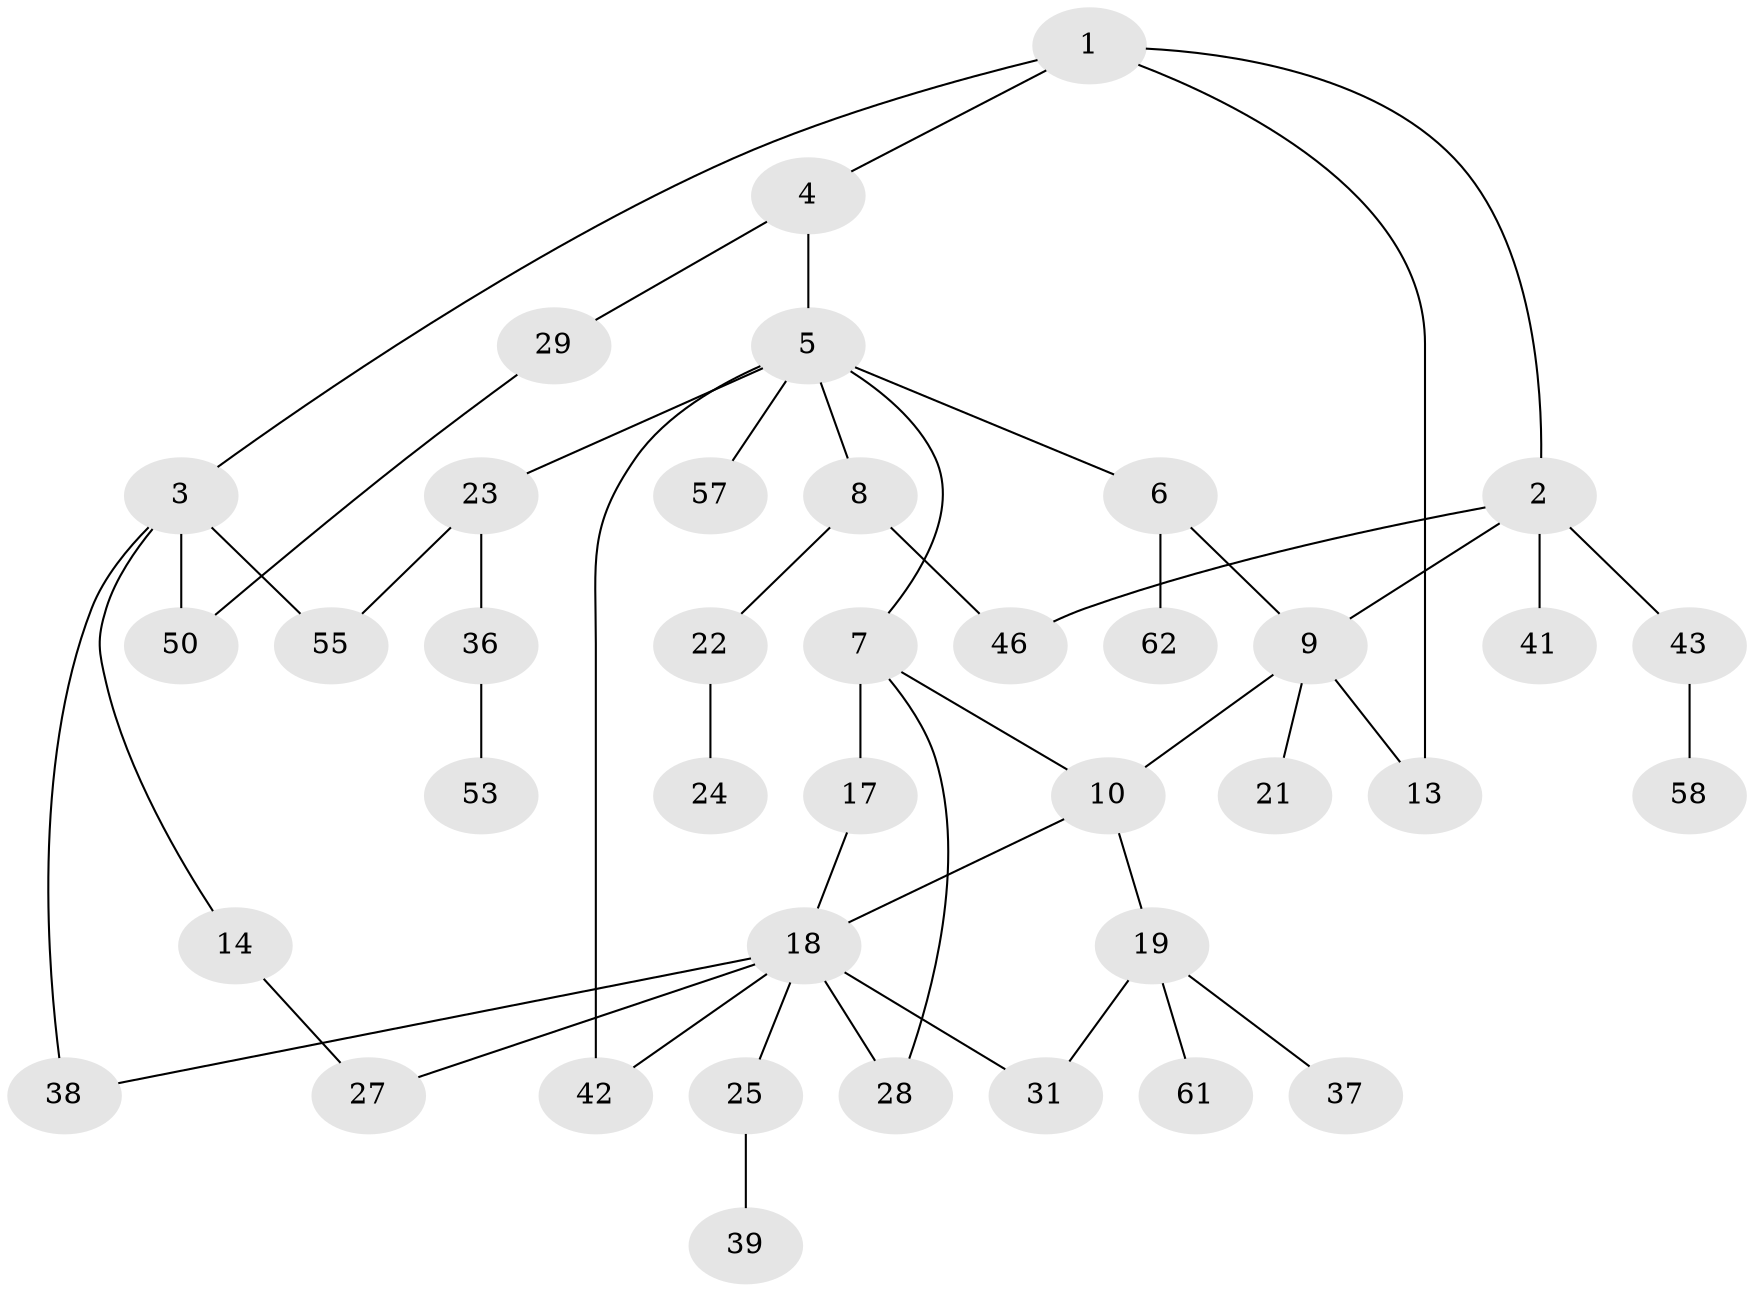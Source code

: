 // Generated by graph-tools (version 1.1) at 2025/23/03/03/25 07:23:32]
// undirected, 39 vertices, 50 edges
graph export_dot {
graph [start="1"]
  node [color=gray90,style=filled];
  1 [super="+63"];
  2 [super="+15"];
  3 [super="+59"];
  4 [super="+12"];
  5 [super="+45"];
  6 [super="+11"];
  7 [super="+30"];
  8 [super="+47"];
  9 [super="+16"];
  10;
  13 [super="+40"];
  14 [super="+20"];
  17 [super="+33"];
  18 [super="+26"];
  19 [super="+56"];
  21;
  22;
  23 [super="+34"];
  24 [super="+44"];
  25;
  27;
  28 [super="+35"];
  29 [super="+32"];
  31 [super="+60"];
  36;
  37;
  38 [super="+52"];
  39;
  41;
  42 [super="+48"];
  43 [super="+51"];
  46 [super="+49"];
  50 [super="+54"];
  53 [super="+64"];
  55;
  57;
  58 [super="+65"];
  61;
  62;
  1 -- 2;
  1 -- 3;
  1 -- 4;
  1 -- 13;
  2 -- 9;
  2 -- 41;
  2 -- 43;
  2 -- 46;
  3 -- 14;
  3 -- 50;
  3 -- 55;
  3 -- 38;
  4 -- 5;
  4 -- 29;
  5 -- 6;
  5 -- 7;
  5 -- 8;
  5 -- 23;
  5 -- 57;
  5 -- 42;
  6 -- 62;
  6 -- 9;
  7 -- 17;
  7 -- 28;
  7 -- 10;
  8 -- 22;
  8 -- 46 [weight=2];
  9 -- 10;
  9 -- 13;
  9 -- 21;
  10 -- 18;
  10 -- 19;
  14 -- 27;
  17 -- 18;
  18 -- 25;
  18 -- 42;
  18 -- 31;
  18 -- 38;
  18 -- 27;
  18 -- 28;
  19 -- 31;
  19 -- 37;
  19 -- 61;
  22 -- 24;
  23 -- 55;
  23 -- 36;
  25 -- 39;
  29 -- 50;
  36 -- 53;
  43 -- 58;
}

